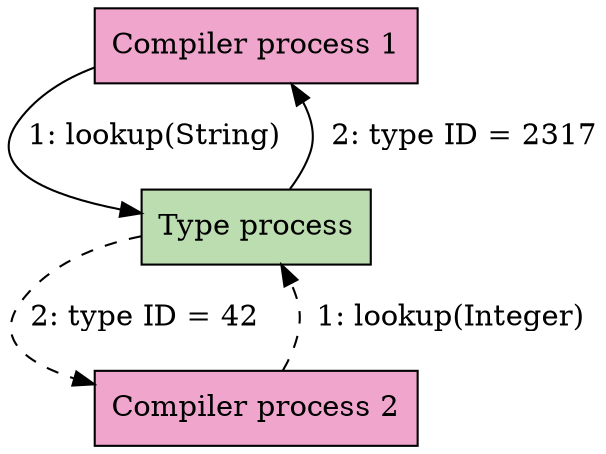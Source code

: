 digraph Flow {
    node[shape=box]
    graph[nodesep=1]

    "Compiler process 1"[fillcolor="#EFA5CC" style=filled]
    "Compiler process 2"[fillcolor="#EFA5CC" style=filled]
    "Type process"[fillcolor="#BCDDAF" style=filled]

    "Compiler process 1" -> "Type process"[label=" 1: lookup(String)"]
    "Type process" -> "Compiler process 1"[label="  2: type ID = 2317"]

    "Compiler process 2" -> "Type process"[label="  1: lookup(Integer)" style=dashed]
    "Type process" -> "Compiler process 2"[label=" 2: type ID = 42" style=dashed]
}
